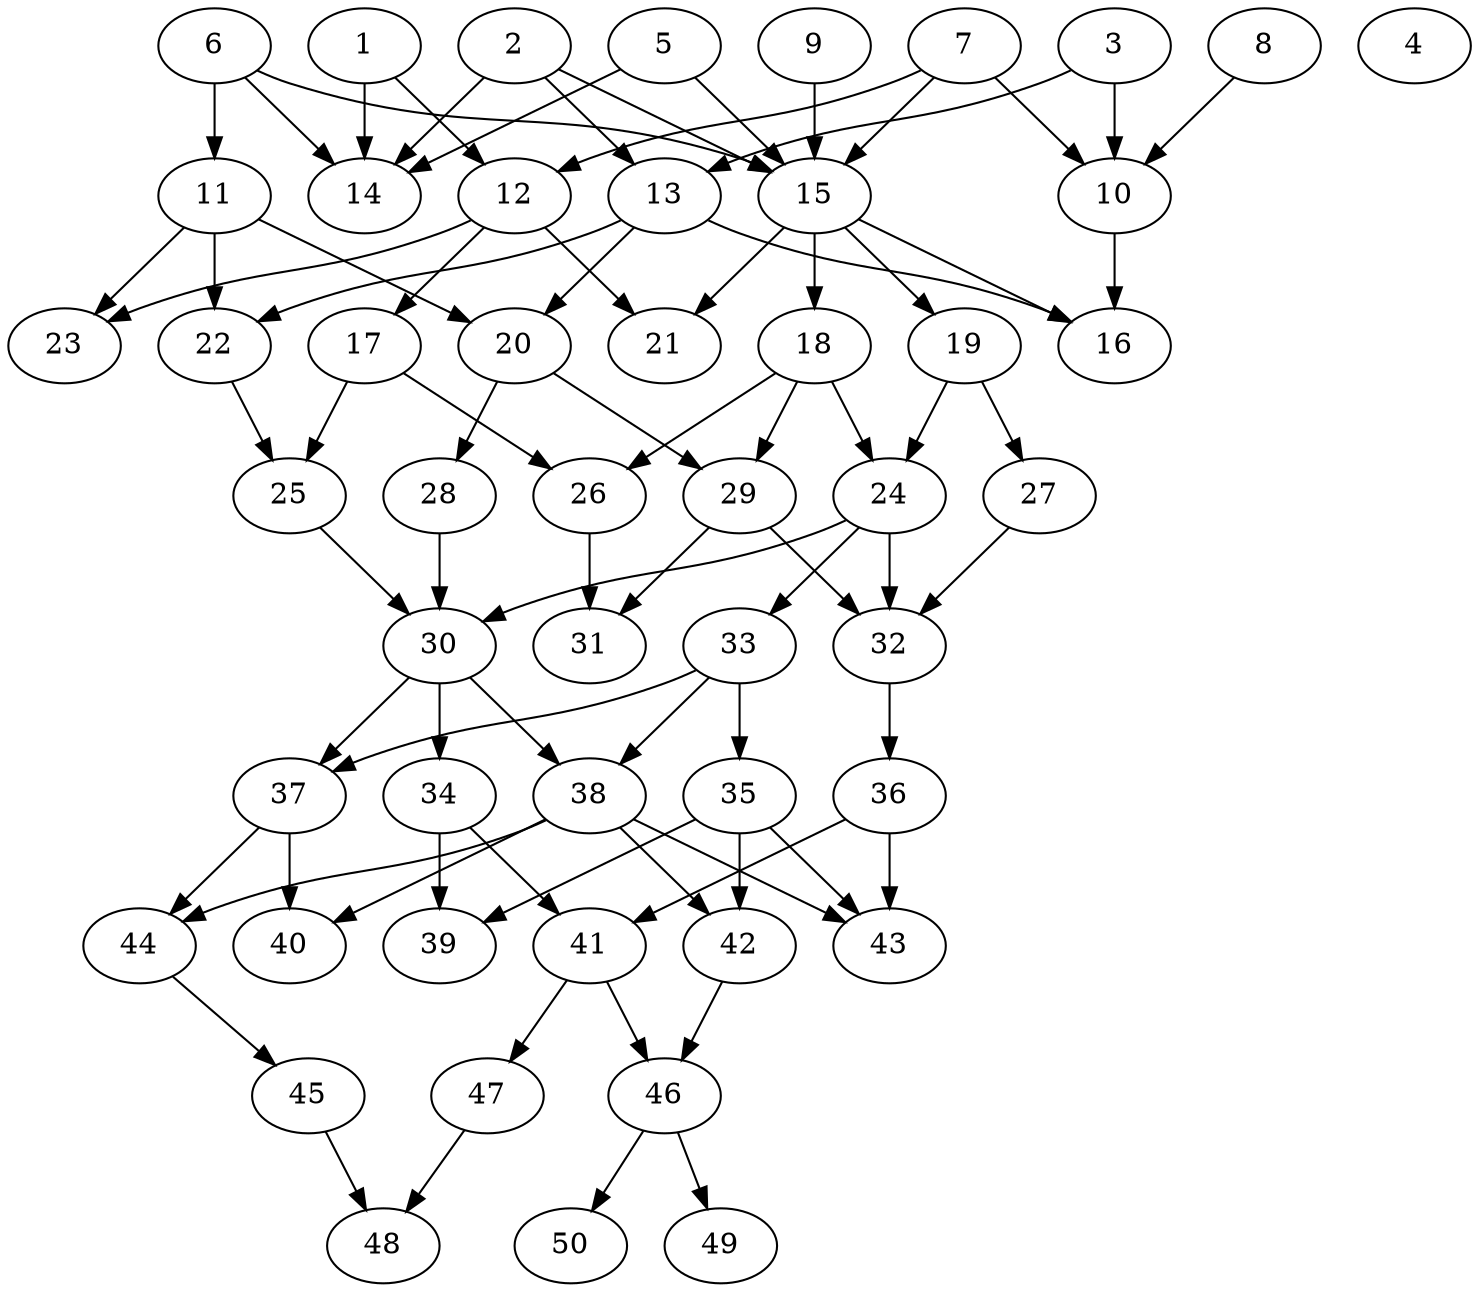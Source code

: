 // DAG automatically generated by daggen at Fri Jul 29 10:10:30 2022
// ./daggen --dot -n 50 --ccr 0.5 --fat 0.5 --regular 0.5 --density 0.5 -o data/50/random_50_14.gv 
digraph G {
  1 [compute_size="25424236476", trans_size="916076", result_size="9216", ram="37324088",alpha="0.13"]
  1 -> 12 [size ="9216"]
  1 -> 14 [size ="9216"]
  2 [compute_size="10285143743", trans_size="187826", result_size="54272", ram="7360660",alpha="0.10"]
  2 -> 13 [size ="54272"]
  2 -> 14 [size ="54272"]
  2 -> 15 [size ="54272"]
  3 [compute_size="785056623319", trans_size="1034829", result_size="1024", ram="36656780",alpha="0.06"]
  3 -> 10 [size ="1024"]
  3 -> 13 [size ="1024"]
  4 [compute_size="5059835365", trans_size="76534", result_size="0", ram="47669544",alpha="0.02"]
  5 [compute_size="368293445632", trans_size="82710", result_size="9216", ram="39180620",alpha="0.09"]
  5 -> 14 [size ="9216"]
  5 -> 15 [size ="9216"]
  6 [compute_size="4170305304", trans_size="373103", result_size="29696", ram="26646524",alpha="0.12"]
  6 -> 11 [size ="29696"]
  6 -> 14 [size ="29696"]
  6 -> 15 [size ="29696"]
  7 [compute_size="368293445632", trans_size="325552", result_size="9216", ram="17247454",alpha="0.19"]
  7 -> 10 [size ="9216"]
  7 -> 12 [size ="9216"]
  7 -> 15 [size ="9216"]
  8 [compute_size="8589934592", trans_size="675583", result_size="70656", ram="35419544",alpha="0.14"]
  8 -> 10 [size ="70656"]
  9 [compute_size="18923570919", trans_size="763889", result_size="9216", ram="36580384",alpha="0.09"]
  9 -> 15 [size ="9216"]
  10 [compute_size="40301979265", trans_size="675672", result_size="54272", ram="22624254",alpha="0.15"]
  10 -> 16 [size ="54272"]
  11 [compute_size="7023134728", trans_size="785786", result_size="1024", ram="23396860",alpha="0.19"]
  11 -> 20 [size ="1024"]
  11 -> 22 [size ="1024"]
  11 -> 23 [size ="1024"]
  12 [compute_size="231928233984", trans_size="372795", result_size="13312", ram="34514836",alpha="0.04"]
  12 -> 17 [size ="13312"]
  12 -> 21 [size ="13312"]
  12 -> 23 [size ="13312"]
  13 [compute_size="325609492095", trans_size="49032", result_size="13312", ram="29930258",alpha="0.14"]
  13 -> 16 [size ="13312"]
  13 -> 20 [size ="13312"]
  13 -> 22 [size ="13312"]
  14 [compute_size="231928233984", trans_size="274212", result_size="0", ram="51406112",alpha="0.01"]
  15 [compute_size="368293445632", trans_size="695922", result_size="9216", ram="17067996",alpha="0.13"]
  15 -> 16 [size ="9216"]
  15 -> 18 [size ="9216"]
  15 -> 19 [size ="9216"]
  15 -> 21 [size ="9216"]
  16 [compute_size="329520624609", trans_size="412557", result_size="0", ram="28390162",alpha="0.06"]
  17 [compute_size="8589934592", trans_size="30066", result_size="70656", ram="30170814",alpha="0.18"]
  17 -> 25 [size ="70656"]
  17 -> 26 [size ="70656"]
  18 [compute_size="368293445632", trans_size="701395", result_size="9216", ram="1282164",alpha="0.01"]
  18 -> 24 [size ="9216"]
  18 -> 26 [size ="9216"]
  18 -> 29 [size ="9216"]
  19 [compute_size="28991029248", trans_size="281043", result_size="29696", ram="38967924",alpha="0.14"]
  19 -> 24 [size ="29696"]
  19 -> 27 [size ="29696"]
  20 [compute_size="68719476736", trans_size="967819", result_size="74752", ram="18446218",alpha="0.17"]
  20 -> 28 [size ="74752"]
  20 -> 29 [size ="74752"]
  21 [compute_size="408808020913", trans_size="509526", result_size="0", ram="14958807",alpha="0.03"]
  22 [compute_size="231928233984", trans_size="889936", result_size="13312", ram="41799588",alpha="0.02"]
  22 -> 25 [size ="13312"]
  23 [compute_size="549755813888", trans_size="629858", result_size="0", ram="26087238",alpha="0.08"]
  24 [compute_size="6232376395", trans_size="490768", result_size="9216", ram="17576174",alpha="0.14"]
  24 -> 30 [size ="9216"]
  24 -> 32 [size ="9216"]
  24 -> 33 [size ="9216"]
  25 [compute_size="632851880245", trans_size="197086", result_size="54272", ram="6313525",alpha="0.10"]
  25 -> 30 [size ="54272"]
  26 [compute_size="28991029248", trans_size="791198", result_size="29696", ram="49122496",alpha="0.08"]
  26 -> 31 [size ="29696"]
  27 [compute_size="1073741824000", trans_size="579485", result_size="1024", ram="6192264",alpha="0.05"]
  27 -> 32 [size ="1024"]
  28 [compute_size="3439883634", trans_size="620302", result_size="9216", ram="31564804",alpha="0.04"]
  28 -> 30 [size ="9216"]
  29 [compute_size="368293445632", trans_size="708897", result_size="9216", ram="44744544",alpha="0.01"]
  29 -> 31 [size ="9216"]
  29 -> 32 [size ="9216"]
  30 [compute_size="290308704806", trans_size="606853", result_size="13312", ram="18124782",alpha="0.05"]
  30 -> 34 [size ="13312"]
  30 -> 37 [size ="13312"]
  30 -> 38 [size ="13312"]
  31 [compute_size="804807042052", trans_size="179828", result_size="0", ram="50932928",alpha="0.07"]
  32 [compute_size="22019102418", trans_size="918640", result_size="70656", ram="10822736",alpha="0.17"]
  32 -> 36 [size ="70656"]
  33 [compute_size="782757789696", trans_size="569169", result_size="54272", ram="28788390",alpha="0.02"]
  33 -> 35 [size ="54272"]
  33 -> 37 [size ="54272"]
  33 -> 38 [size ="54272"]
  34 [compute_size="38707344832", trans_size="224166", result_size="54272", ram="42549444",alpha="0.16"]
  34 -> 39 [size ="54272"]
  34 -> 41 [size ="54272"]
  35 [compute_size="8522555258", trans_size="299787", result_size="1024", ram="7579229",alpha="0.19"]
  35 -> 39 [size ="1024"]
  35 -> 42 [size ="1024"]
  35 -> 43 [size ="1024"]
  36 [compute_size="6623701858", trans_size="163342", result_size="9216", ram="40522972",alpha="0.03"]
  36 -> 41 [size ="9216"]
  36 -> 43 [size ="9216"]
  37 [compute_size="678699881609", trans_size="434731", result_size="54272", ram="706515",alpha="0.05"]
  37 -> 40 [size ="54272"]
  37 -> 44 [size ="54272"]
  38 [compute_size="19117652925", trans_size="593767", result_size="70656", ram="1266922",alpha="0.16"]
  38 -> 40 [size ="70656"]
  38 -> 42 [size ="70656"]
  38 -> 43 [size ="70656"]
  38 -> 44 [size ="70656"]
  39 [compute_size="28991029248", trans_size="520621", result_size="0", ram="2255294",alpha="0.04"]
  40 [compute_size="187723857996", trans_size="360158", result_size="0", ram="35983996",alpha="0.09"]
  41 [compute_size="21969660119", trans_size="152800", result_size="54272", ram="5566149",alpha="0.14"]
  41 -> 46 [size ="54272"]
  41 -> 47 [size ="54272"]
  42 [compute_size="31571511072", trans_size="649953", result_size="74752", ram="36706340",alpha="0.14"]
  42 -> 46 [size ="74752"]
  43 [compute_size="405018188810", trans_size="217173", result_size="0", ram="11457428",alpha="0.04"]
  44 [compute_size="549755813888", trans_size="310177", result_size="91136", ram="46308072",alpha="0.10"]
  44 -> 45 [size ="91136"]
  45 [compute_size="8004385305", trans_size="66594", result_size="1024", ram="45860172",alpha="0.09"]
  45 -> 48 [size ="1024"]
  46 [compute_size="415793863744", trans_size="232712", result_size="54272", ram="12632625",alpha="0.01"]
  46 -> 49 [size ="54272"]
  46 -> 50 [size ="54272"]
  47 [compute_size="9005319015", trans_size="885816", result_size="13312", ram="5565911",alpha="0.01"]
  47 -> 48 [size ="13312"]
  48 [compute_size="368293445632", trans_size="453244", result_size="0", ram="20610442",alpha="0.08"]
  49 [compute_size="201074708680", trans_size="673210", result_size="0", ram="33987396",alpha="0.02"]
  50 [compute_size="1346684180", trans_size="207021", result_size="0", ram="48633240",alpha="0.14"]
}